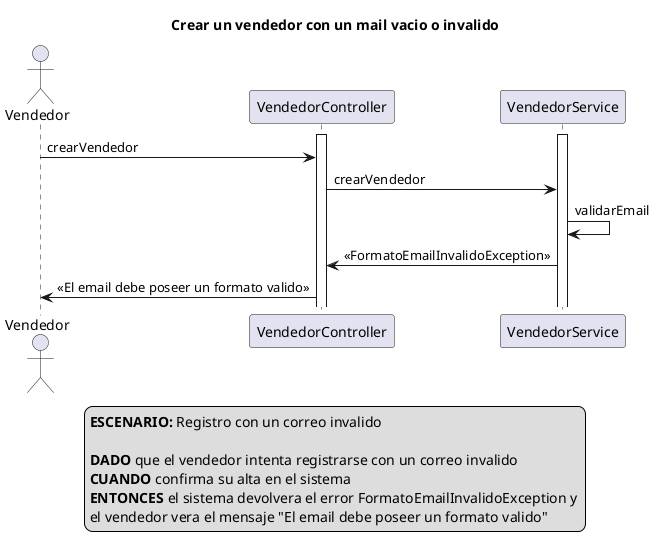 @startuml
actor Vendedor
activate VendedorController
activate VendedorService


title Crear un vendedor con un mail vacio o invalido

Vendedor -> VendedorController: crearVendedor

VendedorController -> VendedorService: crearVendedor

VendedorService -> VendedorService: validarEmail

VendedorService -> VendedorController: <<FormatoEmailInvalidoException>>

VendedorController -> Vendedor: <<El email debe poseer un formato valido>>

legend
<b>ESCENARIO:</b> Registro con un correo invalido

<b>DADO</b> que el vendedor intenta registrarse con un correo invalido
<b>CUANDO</b> confirma su alta en el sistema  
<b>ENTONCES</b> el sistema devolvera el error FormatoEmailInvalidoException y 
el vendedor vera el mensaje "El email debe poseer un formato valido"
end legend

@enduml